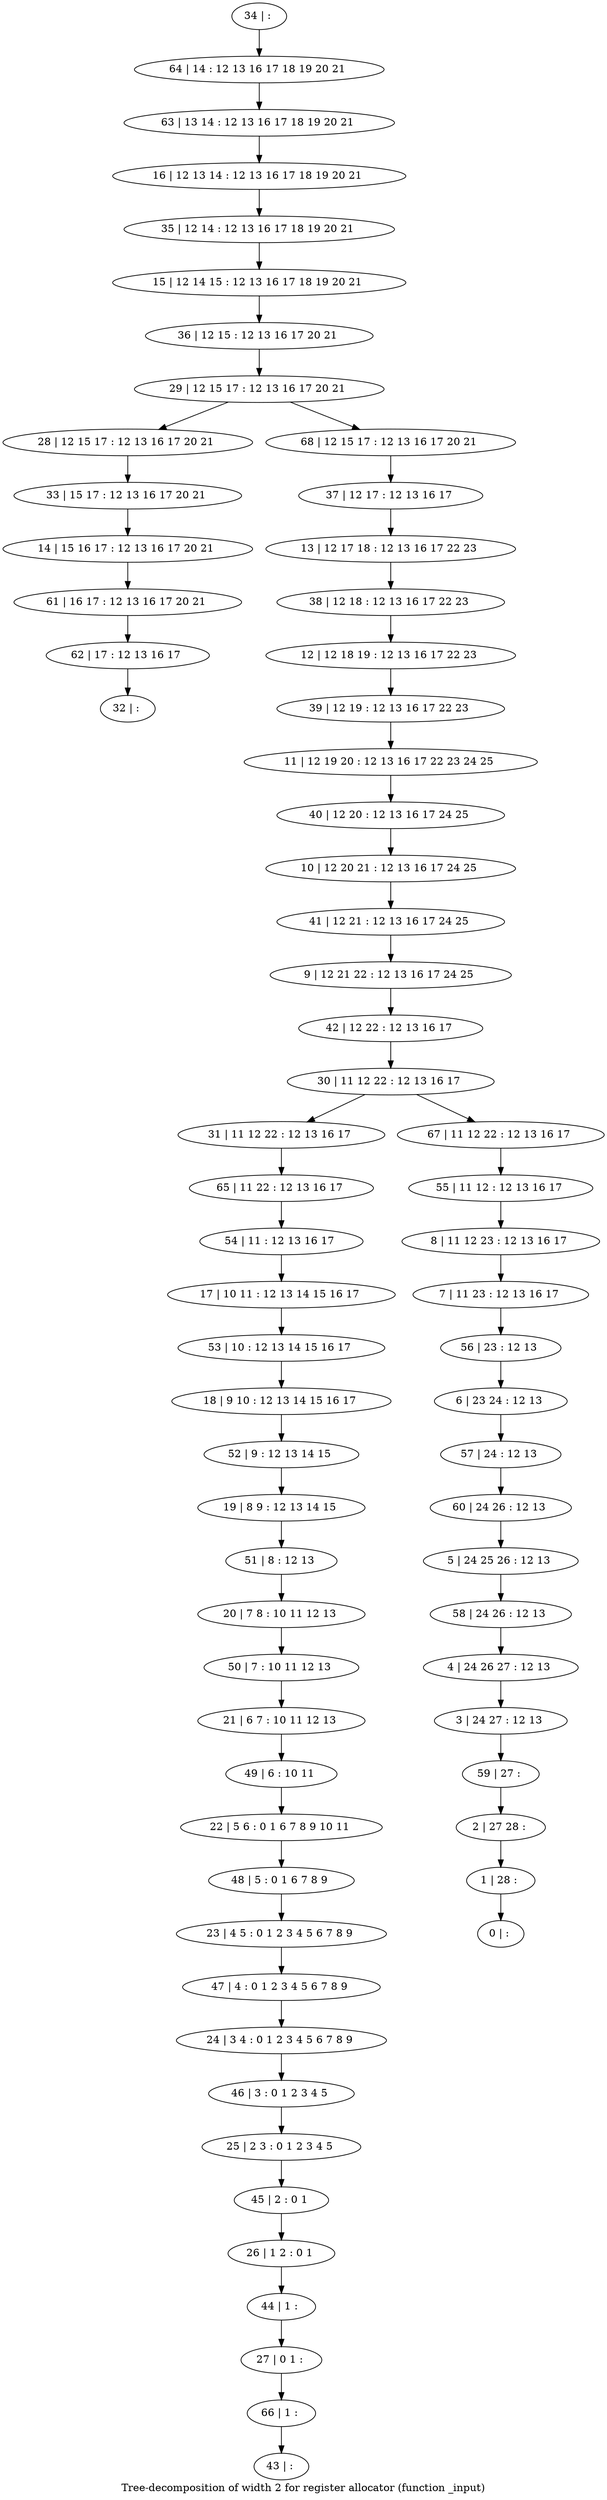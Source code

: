 digraph G {
graph [label="Tree-decomposition of width 2 for register allocator (function _input)"]
0[label="0 | : "];
1[label="1 | 28 : "];
2[label="2 | 27 28 : "];
3[label="3 | 24 27 : 12 13 "];
4[label="4 | 24 26 27 : 12 13 "];
5[label="5 | 24 25 26 : 12 13 "];
6[label="6 | 23 24 : 12 13 "];
7[label="7 | 11 23 : 12 13 16 17 "];
8[label="8 | 11 12 23 : 12 13 16 17 "];
9[label="9 | 12 21 22 : 12 13 16 17 24 25 "];
10[label="10 | 12 20 21 : 12 13 16 17 24 25 "];
11[label="11 | 12 19 20 : 12 13 16 17 22 23 24 25 "];
12[label="12 | 12 18 19 : 12 13 16 17 22 23 "];
13[label="13 | 12 17 18 : 12 13 16 17 22 23 "];
14[label="14 | 15 16 17 : 12 13 16 17 20 21 "];
15[label="15 | 12 14 15 : 12 13 16 17 18 19 20 21 "];
16[label="16 | 12 13 14 : 12 13 16 17 18 19 20 21 "];
17[label="17 | 10 11 : 12 13 14 15 16 17 "];
18[label="18 | 9 10 : 12 13 14 15 16 17 "];
19[label="19 | 8 9 : 12 13 14 15 "];
20[label="20 | 7 8 : 10 11 12 13 "];
21[label="21 | 6 7 : 10 11 12 13 "];
22[label="22 | 5 6 : 0 1 6 7 8 9 10 11 "];
23[label="23 | 4 5 : 0 1 2 3 4 5 6 7 8 9 "];
24[label="24 | 3 4 : 0 1 2 3 4 5 6 7 8 9 "];
25[label="25 | 2 3 : 0 1 2 3 4 5 "];
26[label="26 | 1 2 : 0 1 "];
27[label="27 | 0 1 : "];
28[label="28 | 12 15 17 : 12 13 16 17 20 21 "];
29[label="29 | 12 15 17 : 12 13 16 17 20 21 "];
30[label="30 | 11 12 22 : 12 13 16 17 "];
31[label="31 | 11 12 22 : 12 13 16 17 "];
32[label="32 | : "];
33[label="33 | 15 17 : 12 13 16 17 20 21 "];
34[label="34 | : "];
35[label="35 | 12 14 : 12 13 16 17 18 19 20 21 "];
36[label="36 | 12 15 : 12 13 16 17 20 21 "];
37[label="37 | 12 17 : 12 13 16 17 "];
38[label="38 | 12 18 : 12 13 16 17 22 23 "];
39[label="39 | 12 19 : 12 13 16 17 22 23 "];
40[label="40 | 12 20 : 12 13 16 17 24 25 "];
41[label="41 | 12 21 : 12 13 16 17 24 25 "];
42[label="42 | 12 22 : 12 13 16 17 "];
43[label="43 | : "];
44[label="44 | 1 : "];
45[label="45 | 2 : 0 1 "];
46[label="46 | 3 : 0 1 2 3 4 5 "];
47[label="47 | 4 : 0 1 2 3 4 5 6 7 8 9 "];
48[label="48 | 5 : 0 1 6 7 8 9 "];
49[label="49 | 6 : 10 11 "];
50[label="50 | 7 : 10 11 12 13 "];
51[label="51 | 8 : 12 13 "];
52[label="52 | 9 : 12 13 14 15 "];
53[label="53 | 10 : 12 13 14 15 16 17 "];
54[label="54 | 11 : 12 13 16 17 "];
55[label="55 | 11 12 : 12 13 16 17 "];
56[label="56 | 23 : 12 13 "];
57[label="57 | 24 : 12 13 "];
58[label="58 | 24 26 : 12 13 "];
59[label="59 | 27 : "];
60[label="60 | 24 26 : 12 13 "];
61[label="61 | 16 17 : 12 13 16 17 20 21 "];
62[label="62 | 17 : 12 13 16 17 "];
63[label="63 | 13 14 : 12 13 16 17 18 19 20 21 "];
64[label="64 | 14 : 12 13 16 17 18 19 20 21 "];
65[label="65 | 11 22 : 12 13 16 17 "];
66[label="66 | 1 : "];
67[label="67 | 11 12 22 : 12 13 16 17 "];
68[label="68 | 12 15 17 : 12 13 16 17 20 21 "];
33->14 ;
28->33 ;
44->27 ;
26->44 ;
45->26 ;
25->45 ;
46->25 ;
24->46 ;
47->24 ;
23->47 ;
48->23 ;
22->48 ;
49->22 ;
21->49 ;
50->21 ;
20->50 ;
51->20 ;
19->51 ;
52->19 ;
18->52 ;
53->18 ;
17->53 ;
54->17 ;
14->61 ;
62->32 ;
61->62 ;
65->54 ;
31->65 ;
66->43 ;
27->66 ;
34->64 ;
64->63 ;
63->16 ;
16->35 ;
35->15 ;
15->36 ;
36->29 ;
37->13 ;
13->38 ;
38->12 ;
12->39 ;
39->11 ;
11->40 ;
40->10 ;
10->41 ;
41->9 ;
9->42 ;
42->30 ;
55->8 ;
8->7 ;
7->56 ;
56->6 ;
6->57 ;
57->60 ;
60->5 ;
5->58 ;
58->4 ;
4->3 ;
3->59 ;
59->2 ;
2->1 ;
1->0 ;
67->55 ;
68->37 ;
30->31 ;
30->67 ;
29->28 ;
29->68 ;
}
